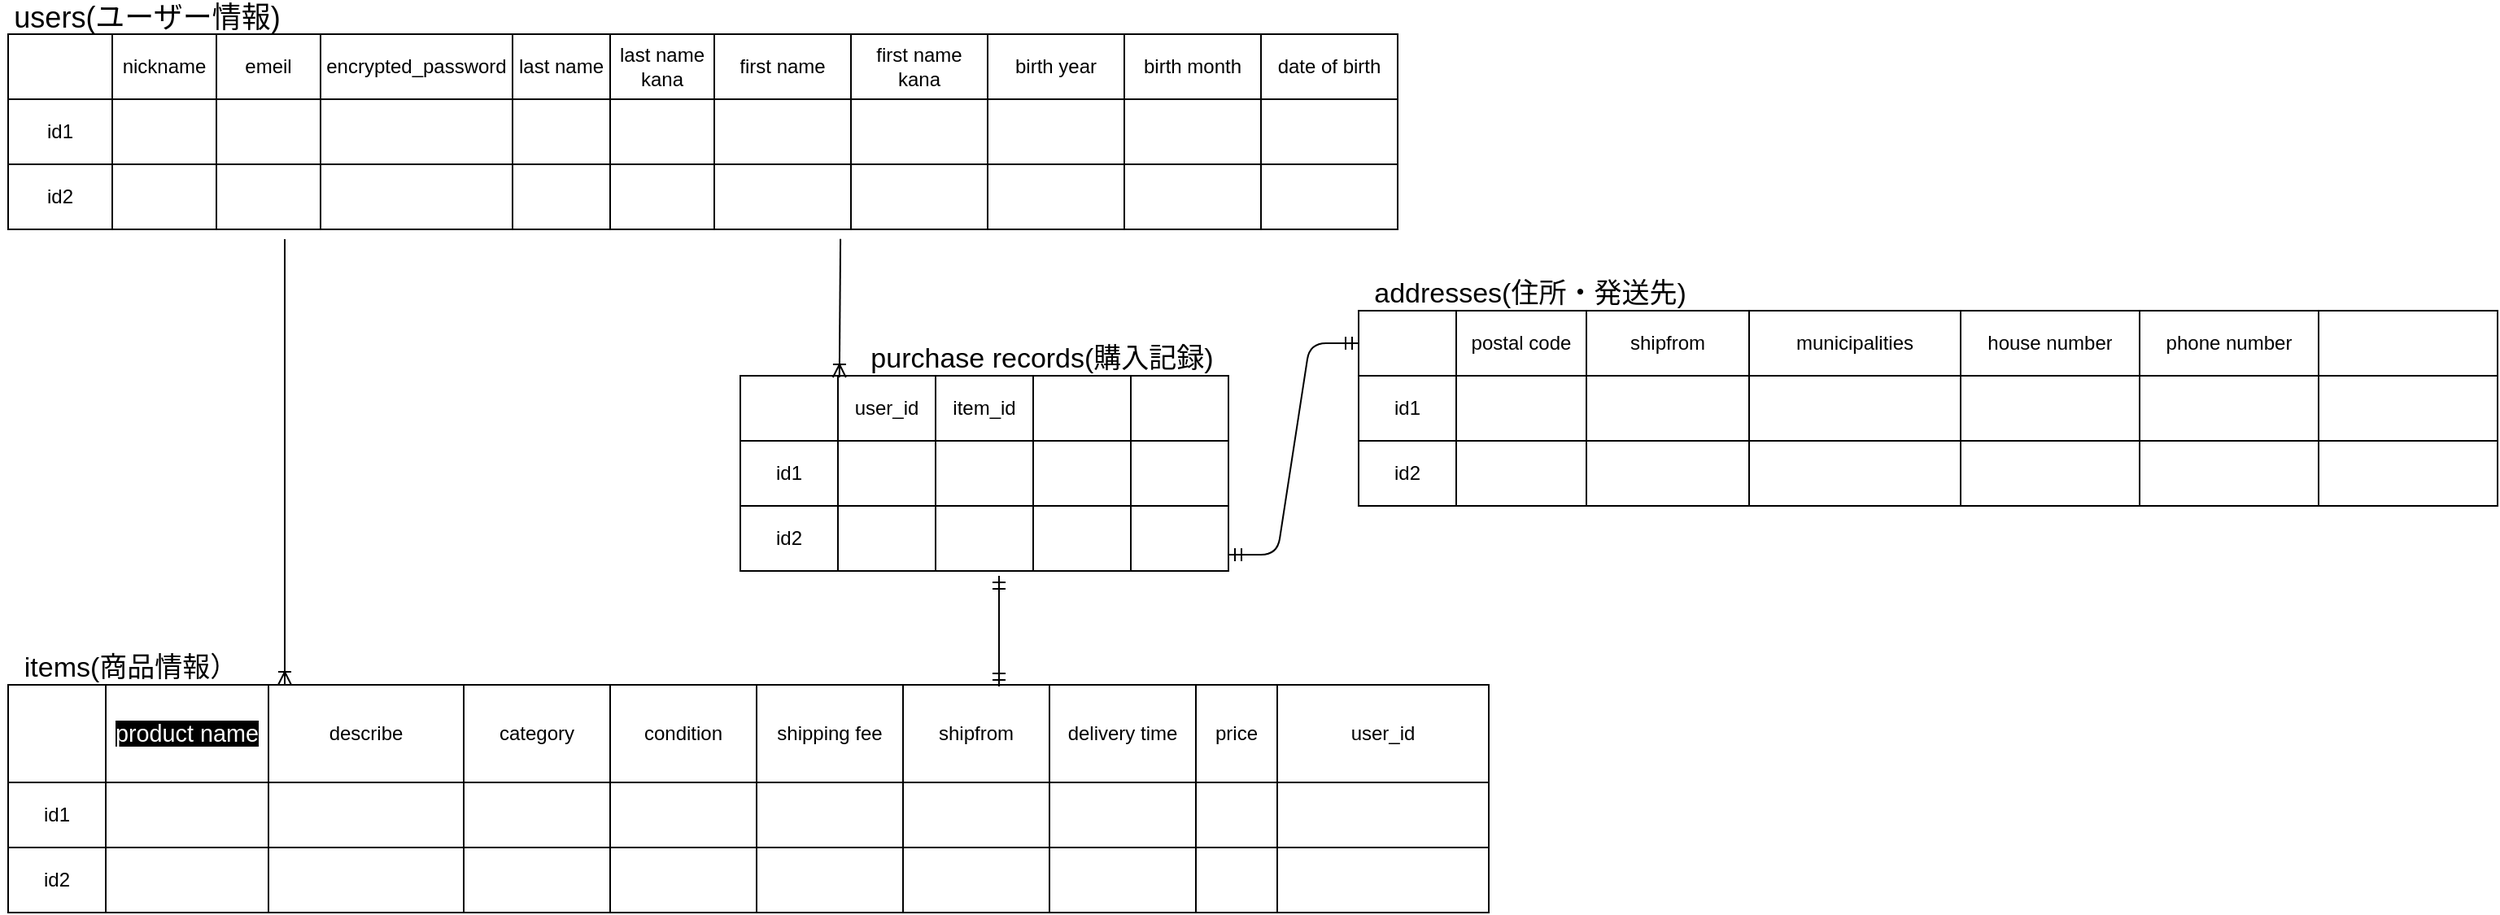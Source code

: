 <mxfile version="13.10.0" type="embed">
    <diagram id="r0Bw_ES75yALTtRb4_Fv" name="furima-29612">
        <mxGraphModel dx="1047" dy="800" grid="1" gridSize="10" guides="1" tooltips="1" connect="1" arrows="0" fold="1" page="1" pageScale="1" pageWidth="850" pageHeight="1100" math="0" shadow="0">
            <root>
                <mxCell id="0tcXMDlB1qitIGhZqbNU-0"/>
                <mxCell id="0tcXMDlB1qitIGhZqbNU-1" parent="0tcXMDlB1qitIGhZqbNU-0"/>
                <mxCell id="68" value="" style="shape=table;html=1;whiteSpace=wrap;startSize=0;container=1;collapsible=0;childLayout=tableLayout;" parent="0tcXMDlB1qitIGhZqbNU-1" vertex="1">
                    <mxGeometry x="100" y="160" width="854" height="120" as="geometry"/>
                </mxCell>
                <mxCell id="83" style="shape=partialRectangle;html=1;whiteSpace=wrap;collapsible=0;dropTarget=0;pointerEvents=0;fillColor=none;top=0;left=0;bottom=0;right=0;points=[[0,0.5],[1,0.5]];portConstraint=eastwest;" parent="68" vertex="1">
                    <mxGeometry width="854" height="40" as="geometry"/>
                </mxCell>
                <mxCell id="84" style="shape=partialRectangle;html=1;whiteSpace=wrap;connectable=0;overflow=hidden;fillColor=none;top=0;left=0;bottom=0;right=0;" parent="83" vertex="1">
                    <mxGeometry width="64" height="40" as="geometry"/>
                </mxCell>
                <mxCell id="85" value="nickname" style="shape=partialRectangle;html=1;whiteSpace=wrap;connectable=0;overflow=hidden;fillColor=none;top=0;left=0;bottom=0;right=0;" parent="83" vertex="1">
                    <mxGeometry x="64" width="64" height="40" as="geometry"/>
                </mxCell>
                <mxCell id="86" value="emeil" style="shape=partialRectangle;html=1;whiteSpace=wrap;connectable=0;overflow=hidden;fillColor=none;top=0;left=0;bottom=0;right=0;" parent="83" vertex="1">
                    <mxGeometry x="128" width="64" height="40" as="geometry"/>
                </mxCell>
                <mxCell id="87" value="encrypted_password" style="shape=partialRectangle;html=1;whiteSpace=wrap;connectable=0;overflow=hidden;fillColor=none;top=0;left=0;bottom=0;right=0;" parent="83" vertex="1">
                    <mxGeometry x="192" width="118" height="40" as="geometry"/>
                </mxCell>
                <mxCell id="88" value="last name" style="shape=partialRectangle;html=1;whiteSpace=wrap;connectable=0;overflow=hidden;fillColor=none;top=0;left=0;bottom=0;right=0;" parent="83" vertex="1">
                    <mxGeometry x="310" width="60" height="40" as="geometry"/>
                </mxCell>
                <mxCell id="152" value="last name kana" style="shape=partialRectangle;html=1;whiteSpace=wrap;connectable=0;overflow=hidden;fillColor=none;top=0;left=0;bottom=0;right=0;" parent="83" vertex="1">
                    <mxGeometry x="370" width="64" height="40" as="geometry"/>
                </mxCell>
                <mxCell id="155" value="first name" style="shape=partialRectangle;html=1;whiteSpace=wrap;connectable=0;overflow=hidden;fillColor=none;top=0;left=0;bottom=0;right=0;" parent="83" vertex="1">
                    <mxGeometry x="434" width="84" height="40" as="geometry"/>
                </mxCell>
                <mxCell id="158" value="first name kana" style="shape=partialRectangle;html=1;whiteSpace=wrap;connectable=0;overflow=hidden;fillColor=none;top=0;left=0;bottom=0;right=0;" parent="83" vertex="1">
                    <mxGeometry x="518" width="84" height="40" as="geometry"/>
                </mxCell>
                <mxCell id="191" value="birth year" style="shape=partialRectangle;html=1;whiteSpace=wrap;connectable=0;overflow=hidden;fillColor=none;top=0;left=0;bottom=0;right=0;" vertex="1" parent="83">
                    <mxGeometry x="602" width="84" height="40" as="geometry"/>
                </mxCell>
                <mxCell id="196" value="birth month" style="shape=partialRectangle;html=1;whiteSpace=wrap;connectable=0;overflow=hidden;fillColor=none;top=0;left=0;bottom=0;right=0;" vertex="1" parent="83">
                    <mxGeometry x="686" width="84" height="40" as="geometry"/>
                </mxCell>
                <mxCell id="202" value="date of birth" style="shape=partialRectangle;html=1;whiteSpace=wrap;connectable=0;overflow=hidden;fillColor=none;top=0;left=0;bottom=0;right=0;" vertex="1" parent="83">
                    <mxGeometry x="770" width="84" height="40" as="geometry"/>
                </mxCell>
                <mxCell id="69" value="" style="shape=partialRectangle;html=1;whiteSpace=wrap;collapsible=0;dropTarget=0;pointerEvents=0;fillColor=none;top=0;left=0;bottom=0;right=0;points=[[0,0.5],[1,0.5]];portConstraint=eastwest;" parent="68" vertex="1">
                    <mxGeometry y="40" width="854" height="40" as="geometry"/>
                </mxCell>
                <mxCell id="81" value="id1" style="shape=partialRectangle;html=1;whiteSpace=wrap;connectable=0;overflow=hidden;fillColor=none;top=0;left=0;bottom=0;right=0;" parent="69" vertex="1">
                    <mxGeometry width="64" height="40" as="geometry"/>
                </mxCell>
                <mxCell id="77" style="shape=partialRectangle;html=1;whiteSpace=wrap;connectable=0;overflow=hidden;fillColor=none;top=0;left=0;bottom=0;right=0;" parent="69" vertex="1">
                    <mxGeometry x="64" width="64" height="40" as="geometry"/>
                </mxCell>
                <mxCell id="70" value="" style="shape=partialRectangle;html=1;whiteSpace=wrap;connectable=0;overflow=hidden;fillColor=none;top=0;left=0;bottom=0;right=0;" parent="69" vertex="1">
                    <mxGeometry x="128" width="64" height="40" as="geometry"/>
                </mxCell>
                <mxCell id="71" value="" style="shape=partialRectangle;html=1;whiteSpace=wrap;connectable=0;overflow=hidden;fillColor=none;top=0;left=0;bottom=0;right=0;" parent="69" vertex="1">
                    <mxGeometry x="192" width="118" height="40" as="geometry"/>
                </mxCell>
                <mxCell id="72" value="" style="shape=partialRectangle;html=1;whiteSpace=wrap;connectable=0;overflow=hidden;fillColor=none;top=0;left=0;bottom=0;right=0;" parent="69" vertex="1">
                    <mxGeometry x="310" width="60" height="40" as="geometry"/>
                </mxCell>
                <mxCell id="153" style="shape=partialRectangle;html=1;whiteSpace=wrap;connectable=0;overflow=hidden;fillColor=none;top=0;left=0;bottom=0;right=0;" parent="69" vertex="1">
                    <mxGeometry x="370" width="64" height="40" as="geometry"/>
                </mxCell>
                <mxCell id="156" style="shape=partialRectangle;html=1;whiteSpace=wrap;connectable=0;overflow=hidden;fillColor=none;top=0;left=0;bottom=0;right=0;" parent="69" vertex="1">
                    <mxGeometry x="434" width="84" height="40" as="geometry"/>
                </mxCell>
                <mxCell id="159" style="shape=partialRectangle;html=1;whiteSpace=wrap;connectable=0;overflow=hidden;fillColor=none;top=0;left=0;bottom=0;right=0;" parent="69" vertex="1">
                    <mxGeometry x="518" width="84" height="40" as="geometry"/>
                </mxCell>
                <mxCell id="192" style="shape=partialRectangle;html=1;whiteSpace=wrap;connectable=0;overflow=hidden;fillColor=none;top=0;left=0;bottom=0;right=0;" vertex="1" parent="69">
                    <mxGeometry x="602" width="84" height="40" as="geometry"/>
                </mxCell>
                <mxCell id="197" style="shape=partialRectangle;html=1;whiteSpace=wrap;connectable=0;overflow=hidden;fillColor=none;top=0;left=0;bottom=0;right=0;" vertex="1" parent="69">
                    <mxGeometry x="686" width="84" height="40" as="geometry"/>
                </mxCell>
                <mxCell id="203" style="shape=partialRectangle;html=1;whiteSpace=wrap;connectable=0;overflow=hidden;fillColor=none;top=0;left=0;bottom=0;right=0;" vertex="1" parent="69">
                    <mxGeometry x="770" width="84" height="40" as="geometry"/>
                </mxCell>
                <mxCell id="73" value="" style="shape=partialRectangle;html=1;whiteSpace=wrap;collapsible=0;dropTarget=0;pointerEvents=0;fillColor=none;top=0;left=0;bottom=0;right=0;points=[[0,0.5],[1,0.5]];portConstraint=eastwest;" parent="68" vertex="1">
                    <mxGeometry y="80" width="854" height="40" as="geometry"/>
                </mxCell>
                <mxCell id="82" value="id2" style="shape=partialRectangle;html=1;whiteSpace=wrap;connectable=0;overflow=hidden;fillColor=none;top=0;left=0;bottom=0;right=0;" parent="73" vertex="1">
                    <mxGeometry width="64" height="40" as="geometry"/>
                </mxCell>
                <mxCell id="78" style="shape=partialRectangle;html=1;whiteSpace=wrap;connectable=0;overflow=hidden;fillColor=none;top=0;left=0;bottom=0;right=0;" parent="73" vertex="1">
                    <mxGeometry x="64" width="64" height="40" as="geometry"/>
                </mxCell>
                <mxCell id="74" value="" style="shape=partialRectangle;html=1;whiteSpace=wrap;connectable=0;overflow=hidden;fillColor=none;top=0;left=0;bottom=0;right=0;" parent="73" vertex="1">
                    <mxGeometry x="128" width="64" height="40" as="geometry"/>
                </mxCell>
                <mxCell id="75" value="" style="shape=partialRectangle;html=1;whiteSpace=wrap;connectable=0;overflow=hidden;fillColor=none;top=0;left=0;bottom=0;right=0;" parent="73" vertex="1">
                    <mxGeometry x="192" width="118" height="40" as="geometry"/>
                </mxCell>
                <mxCell id="76" value="" style="shape=partialRectangle;html=1;whiteSpace=wrap;connectable=0;overflow=hidden;fillColor=none;top=0;left=0;bottom=0;right=0;" parent="73" vertex="1">
                    <mxGeometry x="310" width="60" height="40" as="geometry"/>
                </mxCell>
                <mxCell id="154" style="shape=partialRectangle;html=1;whiteSpace=wrap;connectable=0;overflow=hidden;fillColor=none;top=0;left=0;bottom=0;right=0;" parent="73" vertex="1">
                    <mxGeometry x="370" width="64" height="40" as="geometry"/>
                </mxCell>
                <mxCell id="157" style="shape=partialRectangle;html=1;whiteSpace=wrap;connectable=0;overflow=hidden;fillColor=none;top=0;left=0;bottom=0;right=0;" parent="73" vertex="1">
                    <mxGeometry x="434" width="84" height="40" as="geometry"/>
                </mxCell>
                <mxCell id="160" style="shape=partialRectangle;html=1;whiteSpace=wrap;connectable=0;overflow=hidden;fillColor=none;top=0;left=0;bottom=0;right=0;" parent="73" vertex="1">
                    <mxGeometry x="518" width="84" height="40" as="geometry"/>
                </mxCell>
                <mxCell id="193" style="shape=partialRectangle;html=1;whiteSpace=wrap;connectable=0;overflow=hidden;fillColor=none;top=0;left=0;bottom=0;right=0;" vertex="1" parent="73">
                    <mxGeometry x="602" width="84" height="40" as="geometry"/>
                </mxCell>
                <mxCell id="198" style="shape=partialRectangle;html=1;whiteSpace=wrap;connectable=0;overflow=hidden;fillColor=none;top=0;left=0;bottom=0;right=0;" vertex="1" parent="73">
                    <mxGeometry x="686" width="84" height="40" as="geometry"/>
                </mxCell>
                <mxCell id="204" style="shape=partialRectangle;html=1;whiteSpace=wrap;connectable=0;overflow=hidden;fillColor=none;top=0;left=0;bottom=0;right=0;" vertex="1" parent="73">
                    <mxGeometry x="770" width="84" height="40" as="geometry"/>
                </mxCell>
                <mxCell id="89" value="&lt;font style=&quot;font-size: 18px&quot;&gt;users(ユーザー情報)&lt;/font&gt;" style="text;html=1;align=center;verticalAlign=middle;resizable=0;points=[];autosize=1;" parent="0tcXMDlB1qitIGhZqbNU-1" vertex="1">
                    <mxGeometry x="95" y="140" width="180" height="20" as="geometry"/>
                </mxCell>
                <mxCell id="90" value="" style="shape=table;html=1;whiteSpace=wrap;startSize=0;container=1;collapsible=0;childLayout=tableLayout;" parent="0tcXMDlB1qitIGhZqbNU-1" vertex="1">
                    <mxGeometry x="100" y="560" width="910" height="140.0" as="geometry"/>
                </mxCell>
                <mxCell id="91" style="shape=partialRectangle;html=1;whiteSpace=wrap;collapsible=0;dropTarget=0;pointerEvents=0;fillColor=none;top=0;left=0;bottom=0;right=0;points=[[0,0.5],[1,0.5]];portConstraint=eastwest;" parent="90" vertex="1">
                    <mxGeometry width="910" height="60" as="geometry"/>
                </mxCell>
                <mxCell id="92" style="shape=partialRectangle;html=1;whiteSpace=wrap;connectable=0;overflow=hidden;fillColor=none;top=0;left=0;bottom=0;right=0;" parent="91" vertex="1">
                    <mxGeometry width="60" height="60" as="geometry"/>
                </mxCell>
                <mxCell id="93" value="&lt;span style=&quot;font-size: 14.4px&quot;&gt;&lt;font color=&quot;#ffffff&quot; style=&quot;background-color: rgb(0 , 0 , 0)&quot;&gt;product name&lt;/font&gt;&lt;br&gt;&lt;/span&gt;" style="shape=partialRectangle;html=1;whiteSpace=wrap;connectable=0;overflow=hidden;fillColor=none;top=0;left=0;bottom=0;right=0;" parent="91" vertex="1">
                    <mxGeometry x="60" width="100" height="60" as="geometry"/>
                </mxCell>
                <mxCell id="95" value="describe" style="shape=partialRectangle;html=1;whiteSpace=wrap;connectable=0;overflow=hidden;fillColor=none;top=0;left=0;bottom=0;right=0;" parent="91" vertex="1">
                    <mxGeometry x="160" width="120" height="60" as="geometry"/>
                </mxCell>
                <mxCell id="96" value="category" style="shape=partialRectangle;html=1;whiteSpace=wrap;connectable=0;overflow=hidden;fillColor=none;top=0;left=0;bottom=0;right=0;" parent="91" vertex="1">
                    <mxGeometry x="280" width="90" height="60" as="geometry"/>
                </mxCell>
                <mxCell id="161" value="condition" style="shape=partialRectangle;html=1;whiteSpace=wrap;connectable=0;overflow=hidden;fillColor=none;top=0;left=0;bottom=0;right=0;" parent="91" vertex="1">
                    <mxGeometry x="370" width="90" height="60" as="geometry"/>
                </mxCell>
                <mxCell id="164" value="shipping fee" style="shape=partialRectangle;html=1;whiteSpace=wrap;connectable=0;overflow=hidden;fillColor=none;top=0;left=0;bottom=0;right=0;" parent="91" vertex="1">
                    <mxGeometry x="460" width="90" height="60" as="geometry"/>
                </mxCell>
                <mxCell id="167" value="shipfrom" style="shape=partialRectangle;html=1;whiteSpace=wrap;connectable=0;overflow=hidden;fillColor=none;top=0;left=0;bottom=0;right=0;" parent="91" vertex="1">
                    <mxGeometry x="550" width="90" height="60" as="geometry"/>
                </mxCell>
                <mxCell id="170" value="delivery time" style="shape=partialRectangle;html=1;whiteSpace=wrap;connectable=0;overflow=hidden;fillColor=none;top=0;left=0;bottom=0;right=0;" parent="91" vertex="1">
                    <mxGeometry x="640" width="90" height="60" as="geometry"/>
                </mxCell>
                <mxCell id="173" value="price" style="shape=partialRectangle;html=1;whiteSpace=wrap;connectable=0;overflow=hidden;fillColor=none;top=0;left=0;bottom=0;right=0;" parent="91" vertex="1">
                    <mxGeometry x="730" width="50" height="60" as="geometry"/>
                </mxCell>
                <mxCell id="182" value="user_id" style="shape=partialRectangle;html=1;whiteSpace=wrap;connectable=0;overflow=hidden;fillColor=none;top=0;left=0;bottom=0;right=0;" parent="91" vertex="1">
                    <mxGeometry x="780" width="130" height="60" as="geometry"/>
                </mxCell>
                <mxCell id="97" value="" style="shape=partialRectangle;html=1;whiteSpace=wrap;collapsible=0;dropTarget=0;pointerEvents=0;fillColor=none;top=0;left=0;bottom=0;right=0;points=[[0,0.5],[1,0.5]];portConstraint=eastwest;" parent="90" vertex="1">
                    <mxGeometry y="60" width="910" height="40" as="geometry"/>
                </mxCell>
                <mxCell id="98" value="id1" style="shape=partialRectangle;html=1;whiteSpace=wrap;connectable=0;overflow=hidden;fillColor=none;top=0;left=0;bottom=0;right=0;" parent="97" vertex="1">
                    <mxGeometry width="60" height="40" as="geometry"/>
                </mxCell>
                <mxCell id="99" value="" style="shape=partialRectangle;html=1;whiteSpace=wrap;connectable=0;overflow=hidden;fillColor=none;top=0;left=0;bottom=0;right=0;" parent="97" vertex="1">
                    <mxGeometry x="60" width="100" height="40" as="geometry"/>
                </mxCell>
                <mxCell id="101" value="" style="shape=partialRectangle;html=1;whiteSpace=wrap;connectable=0;overflow=hidden;fillColor=none;top=0;left=0;bottom=0;right=0;" parent="97" vertex="1">
                    <mxGeometry x="160" width="120" height="40" as="geometry"/>
                </mxCell>
                <mxCell id="102" value="" style="shape=partialRectangle;html=1;whiteSpace=wrap;connectable=0;overflow=hidden;fillColor=none;top=0;left=0;bottom=0;right=0;" parent="97" vertex="1">
                    <mxGeometry x="280" width="90" height="40" as="geometry"/>
                </mxCell>
                <mxCell id="162" style="shape=partialRectangle;html=1;whiteSpace=wrap;connectable=0;overflow=hidden;fillColor=none;top=0;left=0;bottom=0;right=0;" parent="97" vertex="1">
                    <mxGeometry x="370" width="90" height="40" as="geometry"/>
                </mxCell>
                <mxCell id="165" style="shape=partialRectangle;html=1;whiteSpace=wrap;connectable=0;overflow=hidden;fillColor=none;top=0;left=0;bottom=0;right=0;" parent="97" vertex="1">
                    <mxGeometry x="460" width="90" height="40" as="geometry"/>
                </mxCell>
                <mxCell id="168" style="shape=partialRectangle;html=1;whiteSpace=wrap;connectable=0;overflow=hidden;fillColor=none;top=0;left=0;bottom=0;right=0;" parent="97" vertex="1">
                    <mxGeometry x="550" width="90" height="40" as="geometry"/>
                </mxCell>
                <mxCell id="171" style="shape=partialRectangle;html=1;whiteSpace=wrap;connectable=0;overflow=hidden;fillColor=none;top=0;left=0;bottom=0;right=0;" parent="97" vertex="1">
                    <mxGeometry x="640" width="90" height="40" as="geometry"/>
                </mxCell>
                <mxCell id="174" style="shape=partialRectangle;html=1;whiteSpace=wrap;connectable=0;overflow=hidden;fillColor=none;top=0;left=0;bottom=0;right=0;" parent="97" vertex="1">
                    <mxGeometry x="730" width="50" height="40" as="geometry"/>
                </mxCell>
                <mxCell id="183" style="shape=partialRectangle;html=1;whiteSpace=wrap;connectable=0;overflow=hidden;fillColor=none;top=0;left=0;bottom=0;right=0;" parent="97" vertex="1">
                    <mxGeometry x="780" width="130" height="40" as="geometry"/>
                </mxCell>
                <mxCell id="103" value="" style="shape=partialRectangle;html=1;whiteSpace=wrap;collapsible=0;dropTarget=0;pointerEvents=0;fillColor=none;top=0;left=0;bottom=0;right=0;points=[[0,0.5],[1,0.5]];portConstraint=eastwest;" parent="90" vertex="1">
                    <mxGeometry y="100" width="910" height="40" as="geometry"/>
                </mxCell>
                <mxCell id="104" value="id2" style="shape=partialRectangle;html=1;whiteSpace=wrap;connectable=0;overflow=hidden;fillColor=none;top=0;left=0;bottom=0;right=0;" parent="103" vertex="1">
                    <mxGeometry width="60" height="40" as="geometry"/>
                </mxCell>
                <mxCell id="105" style="shape=partialRectangle;html=1;whiteSpace=wrap;connectable=0;overflow=hidden;fillColor=none;top=0;left=0;bottom=0;right=0;" parent="103" vertex="1">
                    <mxGeometry x="60" width="100" height="40" as="geometry"/>
                </mxCell>
                <mxCell id="107" value="" style="shape=partialRectangle;html=1;whiteSpace=wrap;connectable=0;overflow=hidden;fillColor=none;top=0;left=0;bottom=0;right=0;" parent="103" vertex="1">
                    <mxGeometry x="160" width="120" height="40" as="geometry"/>
                </mxCell>
                <mxCell id="108" value="" style="shape=partialRectangle;html=1;whiteSpace=wrap;connectable=0;overflow=hidden;fillColor=none;top=0;left=0;bottom=0;right=0;" parent="103" vertex="1">
                    <mxGeometry x="280" width="90" height="40" as="geometry"/>
                </mxCell>
                <mxCell id="163" style="shape=partialRectangle;html=1;whiteSpace=wrap;connectable=0;overflow=hidden;fillColor=none;top=0;left=0;bottom=0;right=0;" parent="103" vertex="1">
                    <mxGeometry x="370" width="90" height="40" as="geometry"/>
                </mxCell>
                <mxCell id="166" style="shape=partialRectangle;html=1;whiteSpace=wrap;connectable=0;overflow=hidden;fillColor=none;top=0;left=0;bottom=0;right=0;" parent="103" vertex="1">
                    <mxGeometry x="460" width="90" height="40" as="geometry"/>
                </mxCell>
                <mxCell id="169" style="shape=partialRectangle;html=1;whiteSpace=wrap;connectable=0;overflow=hidden;fillColor=none;top=0;left=0;bottom=0;right=0;" parent="103" vertex="1">
                    <mxGeometry x="550" width="90" height="40" as="geometry"/>
                </mxCell>
                <mxCell id="172" style="shape=partialRectangle;html=1;whiteSpace=wrap;connectable=0;overflow=hidden;fillColor=none;top=0;left=0;bottom=0;right=0;" parent="103" vertex="1">
                    <mxGeometry x="640" width="90" height="40" as="geometry"/>
                </mxCell>
                <mxCell id="175" style="shape=partialRectangle;html=1;whiteSpace=wrap;connectable=0;overflow=hidden;fillColor=none;top=0;left=0;bottom=0;right=0;" parent="103" vertex="1">
                    <mxGeometry x="730" width="50" height="40" as="geometry"/>
                </mxCell>
                <mxCell id="184" style="shape=partialRectangle;html=1;whiteSpace=wrap;connectable=0;overflow=hidden;fillColor=none;top=0;left=0;bottom=0;right=0;" parent="103" vertex="1">
                    <mxGeometry x="780" width="130" height="40" as="geometry"/>
                </mxCell>
                <mxCell id="109" value="" style="shape=table;html=1;whiteSpace=wrap;startSize=0;container=1;collapsible=0;childLayout=tableLayout;" parent="0tcXMDlB1qitIGhZqbNU-1" vertex="1">
                    <mxGeometry x="930" y="330" width="700" height="120" as="geometry"/>
                </mxCell>
                <mxCell id="110" style="shape=partialRectangle;html=1;whiteSpace=wrap;collapsible=0;dropTarget=0;pointerEvents=0;fillColor=none;top=0;left=0;bottom=0;right=0;points=[[0,0.5],[1,0.5]];portConstraint=eastwest;" parent="109" vertex="1">
                    <mxGeometry width="700" height="40" as="geometry"/>
                </mxCell>
                <mxCell id="111" style="shape=partialRectangle;html=1;whiteSpace=wrap;connectable=0;overflow=hidden;fillColor=none;top=0;left=0;bottom=0;right=0;" parent="110" vertex="1">
                    <mxGeometry width="60" height="40" as="geometry"/>
                </mxCell>
                <mxCell id="112" value="postal code" style="shape=partialRectangle;html=1;whiteSpace=wrap;connectable=0;overflow=hidden;fillColor=none;top=0;left=0;bottom=0;right=0;" parent="110" vertex="1">
                    <mxGeometry x="60" width="80" height="40" as="geometry"/>
                </mxCell>
                <mxCell id="113" value="shipfrom" style="shape=partialRectangle;html=1;whiteSpace=wrap;connectable=0;overflow=hidden;fillColor=none;top=0;left=0;bottom=0;right=0;" parent="110" vertex="1">
                    <mxGeometry x="140" width="100" height="40" as="geometry"/>
                </mxCell>
                <mxCell id="114" value="municipalities" style="shape=partialRectangle;html=1;whiteSpace=wrap;connectable=0;overflow=hidden;fillColor=none;top=0;left=0;bottom=0;right=0;" parent="110" vertex="1">
                    <mxGeometry x="240" width="130" height="40" as="geometry"/>
                </mxCell>
                <mxCell id="115" value="house number" style="shape=partialRectangle;html=1;whiteSpace=wrap;connectable=0;overflow=hidden;fillColor=none;top=0;left=0;bottom=0;right=0;" parent="110" vertex="1">
                    <mxGeometry x="370" width="110" height="40" as="geometry"/>
                </mxCell>
                <mxCell id="176" value="phone number" style="shape=partialRectangle;html=1;whiteSpace=wrap;connectable=0;overflow=hidden;fillColor=none;top=0;left=0;bottom=0;right=0;" parent="110" vertex="1">
                    <mxGeometry x="480" width="110" height="40" as="geometry"/>
                </mxCell>
                <mxCell id="179" style="shape=partialRectangle;html=1;whiteSpace=wrap;connectable=0;overflow=hidden;fillColor=none;top=0;left=0;bottom=0;right=0;" parent="110" vertex="1">
                    <mxGeometry x="590" width="110" height="40" as="geometry"/>
                </mxCell>
                <mxCell id="116" value="" style="shape=partialRectangle;html=1;whiteSpace=wrap;collapsible=0;dropTarget=0;pointerEvents=0;fillColor=none;top=0;left=0;bottom=0;right=0;points=[[0,0.5],[1,0.5]];portConstraint=eastwest;" parent="109" vertex="1">
                    <mxGeometry y="40" width="700" height="40" as="geometry"/>
                </mxCell>
                <mxCell id="117" value="id1" style="shape=partialRectangle;html=1;whiteSpace=wrap;connectable=0;overflow=hidden;fillColor=none;top=0;left=0;bottom=0;right=0;" parent="116" vertex="1">
                    <mxGeometry width="60" height="40" as="geometry"/>
                </mxCell>
                <mxCell id="118" style="shape=partialRectangle;html=1;whiteSpace=wrap;connectable=0;overflow=hidden;fillColor=none;top=0;left=0;bottom=0;right=0;" parent="116" vertex="1">
                    <mxGeometry x="60" width="80" height="40" as="geometry"/>
                </mxCell>
                <mxCell id="119" value="" style="shape=partialRectangle;html=1;whiteSpace=wrap;connectable=0;overflow=hidden;fillColor=none;top=0;left=0;bottom=0;right=0;" parent="116" vertex="1">
                    <mxGeometry x="140" width="100" height="40" as="geometry"/>
                </mxCell>
                <mxCell id="120" value="" style="shape=partialRectangle;html=1;whiteSpace=wrap;connectable=0;overflow=hidden;fillColor=none;top=0;left=0;bottom=0;right=0;" parent="116" vertex="1">
                    <mxGeometry x="240" width="130" height="40" as="geometry"/>
                </mxCell>
                <mxCell id="121" value="" style="shape=partialRectangle;html=1;whiteSpace=wrap;connectable=0;overflow=hidden;fillColor=none;top=0;left=0;bottom=0;right=0;" parent="116" vertex="1">
                    <mxGeometry x="370" width="110" height="40" as="geometry"/>
                </mxCell>
                <mxCell id="177" style="shape=partialRectangle;html=1;whiteSpace=wrap;connectable=0;overflow=hidden;fillColor=none;top=0;left=0;bottom=0;right=0;" parent="116" vertex="1">
                    <mxGeometry x="480" width="110" height="40" as="geometry"/>
                </mxCell>
                <mxCell id="180" style="shape=partialRectangle;html=1;whiteSpace=wrap;connectable=0;overflow=hidden;fillColor=none;top=0;left=0;bottom=0;right=0;" parent="116" vertex="1">
                    <mxGeometry x="590" width="110" height="40" as="geometry"/>
                </mxCell>
                <mxCell id="122" value="" style="shape=partialRectangle;html=1;whiteSpace=wrap;collapsible=0;dropTarget=0;pointerEvents=0;fillColor=none;top=0;left=0;bottom=0;right=0;points=[[0,0.5],[1,0.5]];portConstraint=eastwest;" parent="109" vertex="1">
                    <mxGeometry y="80" width="700" height="40" as="geometry"/>
                </mxCell>
                <mxCell id="123" value="id2" style="shape=partialRectangle;html=1;whiteSpace=wrap;connectable=0;overflow=hidden;fillColor=none;top=0;left=0;bottom=0;right=0;" parent="122" vertex="1">
                    <mxGeometry width="60" height="40" as="geometry"/>
                </mxCell>
                <mxCell id="124" style="shape=partialRectangle;html=1;whiteSpace=wrap;connectable=0;overflow=hidden;fillColor=none;top=0;left=0;bottom=0;right=0;" parent="122" vertex="1">
                    <mxGeometry x="60" width="80" height="40" as="geometry"/>
                </mxCell>
                <mxCell id="125" value="" style="shape=partialRectangle;html=1;whiteSpace=wrap;connectable=0;overflow=hidden;fillColor=none;top=0;left=0;bottom=0;right=0;" parent="122" vertex="1">
                    <mxGeometry x="140" width="100" height="40" as="geometry"/>
                </mxCell>
                <mxCell id="126" value="" style="shape=partialRectangle;html=1;whiteSpace=wrap;connectable=0;overflow=hidden;fillColor=none;top=0;left=0;bottom=0;right=0;" parent="122" vertex="1">
                    <mxGeometry x="240" width="130" height="40" as="geometry"/>
                </mxCell>
                <mxCell id="127" value="" style="shape=partialRectangle;html=1;whiteSpace=wrap;connectable=0;overflow=hidden;fillColor=none;top=0;left=0;bottom=0;right=0;" parent="122" vertex="1">
                    <mxGeometry x="370" width="110" height="40" as="geometry"/>
                </mxCell>
                <mxCell id="178" style="shape=partialRectangle;html=1;whiteSpace=wrap;connectable=0;overflow=hidden;fillColor=none;top=0;left=0;bottom=0;right=0;" parent="122" vertex="1">
                    <mxGeometry x="480" width="110" height="40" as="geometry"/>
                </mxCell>
                <mxCell id="181" style="shape=partialRectangle;html=1;whiteSpace=wrap;connectable=0;overflow=hidden;fillColor=none;top=0;left=0;bottom=0;right=0;" parent="122" vertex="1">
                    <mxGeometry x="590" width="110" height="40" as="geometry"/>
                </mxCell>
                <mxCell id="128" value="" style="shape=table;html=1;whiteSpace=wrap;startSize=0;container=1;collapsible=0;childLayout=tableLayout;" parent="0tcXMDlB1qitIGhZqbNU-1" vertex="1">
                    <mxGeometry x="550" y="370" width="300" height="120" as="geometry"/>
                </mxCell>
                <mxCell id="129" style="shape=partialRectangle;html=1;whiteSpace=wrap;collapsible=0;dropTarget=0;pointerEvents=0;fillColor=none;top=0;left=0;bottom=0;right=0;points=[[0,0.5],[1,0.5]];portConstraint=eastwest;" parent="128" vertex="1">
                    <mxGeometry width="300" height="40" as="geometry"/>
                </mxCell>
                <mxCell id="130" style="shape=partialRectangle;html=1;whiteSpace=wrap;connectable=0;overflow=hidden;fillColor=none;top=0;left=0;bottom=0;right=0;" parent="129" vertex="1">
                    <mxGeometry width="60" height="40" as="geometry"/>
                </mxCell>
                <mxCell id="131" value="user_id" style="shape=partialRectangle;html=1;whiteSpace=wrap;connectable=0;overflow=hidden;fillColor=none;top=0;left=0;bottom=0;right=0;" parent="129" vertex="1">
                    <mxGeometry x="60" width="60" height="40" as="geometry"/>
                </mxCell>
                <mxCell id="132" value="item_id" style="shape=partialRectangle;html=1;whiteSpace=wrap;connectable=0;overflow=hidden;fillColor=none;top=0;left=0;bottom=0;right=0;" parent="129" vertex="1">
                    <mxGeometry x="120" width="60" height="40" as="geometry"/>
                </mxCell>
                <mxCell id="133" style="shape=partialRectangle;html=1;whiteSpace=wrap;connectable=0;overflow=hidden;fillColor=none;top=0;left=0;bottom=0;right=0;" parent="129" vertex="1">
                    <mxGeometry x="180" width="60" height="40" as="geometry"/>
                </mxCell>
                <mxCell id="134" style="shape=partialRectangle;html=1;whiteSpace=wrap;connectable=0;overflow=hidden;fillColor=none;top=0;left=0;bottom=0;right=0;" parent="129" vertex="1">
                    <mxGeometry x="240" width="60" height="40" as="geometry"/>
                </mxCell>
                <mxCell id="135" value="" style="shape=partialRectangle;html=1;whiteSpace=wrap;collapsible=0;dropTarget=0;pointerEvents=0;fillColor=none;top=0;left=0;bottom=0;right=0;points=[[0,0.5],[1,0.5]];portConstraint=eastwest;" parent="128" vertex="1">
                    <mxGeometry y="40" width="300" height="40" as="geometry"/>
                </mxCell>
                <mxCell id="136" value="id1" style="shape=partialRectangle;html=1;whiteSpace=wrap;connectable=0;overflow=hidden;fillColor=none;top=0;left=0;bottom=0;right=0;" parent="135" vertex="1">
                    <mxGeometry width="60" height="40" as="geometry"/>
                </mxCell>
                <mxCell id="137" style="shape=partialRectangle;html=1;whiteSpace=wrap;connectable=0;overflow=hidden;fillColor=none;top=0;left=0;bottom=0;right=0;" parent="135" vertex="1">
                    <mxGeometry x="60" width="60" height="40" as="geometry"/>
                </mxCell>
                <mxCell id="138" value="" style="shape=partialRectangle;html=1;whiteSpace=wrap;connectable=0;overflow=hidden;fillColor=none;top=0;left=0;bottom=0;right=0;" parent="135" vertex="1">
                    <mxGeometry x="120" width="60" height="40" as="geometry"/>
                </mxCell>
                <mxCell id="139" value="" style="shape=partialRectangle;html=1;whiteSpace=wrap;connectable=0;overflow=hidden;fillColor=none;top=0;left=0;bottom=0;right=0;" parent="135" vertex="1">
                    <mxGeometry x="180" width="60" height="40" as="geometry"/>
                </mxCell>
                <mxCell id="140" value="" style="shape=partialRectangle;html=1;whiteSpace=wrap;connectable=0;overflow=hidden;fillColor=none;top=0;left=0;bottom=0;right=0;" parent="135" vertex="1">
                    <mxGeometry x="240" width="60" height="40" as="geometry"/>
                </mxCell>
                <mxCell id="141" value="" style="shape=partialRectangle;html=1;whiteSpace=wrap;collapsible=0;dropTarget=0;pointerEvents=0;fillColor=none;top=0;left=0;bottom=0;right=0;points=[[0,0.5],[1,0.5]];portConstraint=eastwest;" parent="128" vertex="1">
                    <mxGeometry y="80" width="300" height="40" as="geometry"/>
                </mxCell>
                <mxCell id="142" value="id2" style="shape=partialRectangle;html=1;whiteSpace=wrap;connectable=0;overflow=hidden;fillColor=none;top=0;left=0;bottom=0;right=0;" parent="141" vertex="1">
                    <mxGeometry width="60" height="40" as="geometry"/>
                </mxCell>
                <mxCell id="143" style="shape=partialRectangle;html=1;whiteSpace=wrap;connectable=0;overflow=hidden;fillColor=none;top=0;left=0;bottom=0;right=0;" parent="141" vertex="1">
                    <mxGeometry x="60" width="60" height="40" as="geometry"/>
                </mxCell>
                <mxCell id="144" value="" style="shape=partialRectangle;html=1;whiteSpace=wrap;connectable=0;overflow=hidden;fillColor=none;top=0;left=0;bottom=0;right=0;" parent="141" vertex="1">
                    <mxGeometry x="120" width="60" height="40" as="geometry"/>
                </mxCell>
                <mxCell id="145" value="" style="shape=partialRectangle;html=1;whiteSpace=wrap;connectable=0;overflow=hidden;fillColor=none;top=0;left=0;bottom=0;right=0;" parent="141" vertex="1">
                    <mxGeometry x="180" width="60" height="40" as="geometry"/>
                </mxCell>
                <mxCell id="146" value="" style="shape=partialRectangle;html=1;whiteSpace=wrap;connectable=0;overflow=hidden;fillColor=none;top=0;left=0;bottom=0;right=0;" parent="141" vertex="1">
                    <mxGeometry x="240" width="60" height="40" as="geometry"/>
                </mxCell>
                <mxCell id="147" value="&lt;font style=&quot;font-size: 17px&quot;&gt;items(商品情報）&lt;/font&gt;" style="text;html=1;align=center;verticalAlign=middle;resizable=0;points=[];autosize=1;" parent="0tcXMDlB1qitIGhZqbNU-1" vertex="1">
                    <mxGeometry x="100" y="540" width="150" height="20" as="geometry"/>
                </mxCell>
                <mxCell id="150" value="&lt;font style=&quot;font-size: 17px&quot;&gt;purchase records(購入記録)&lt;/font&gt;" style="text;html=1;align=center;verticalAlign=middle;resizable=0;points=[];autosize=1;" parent="0tcXMDlB1qitIGhZqbNU-1" vertex="1">
                    <mxGeometry x="620" y="350" width="230" height="20" as="geometry"/>
                </mxCell>
                <mxCell id="151" value="&lt;font style=&quot;font-size: 17px&quot;&gt;addresses(住所・発送先)&lt;/font&gt;" style="text;html=1;align=center;verticalAlign=middle;resizable=0;points=[];autosize=1;" parent="0tcXMDlB1qitIGhZqbNU-1" vertex="1">
                    <mxGeometry x="930" y="310" width="210" height="20" as="geometry"/>
                </mxCell>
                <mxCell id="186" value="" style="fontSize=12;html=1;endArrow=ERoneToMany;strokeWidth=1;" parent="0tcXMDlB1qitIGhZqbNU-1" edge="1">
                    <mxGeometry width="100" height="100" relative="1" as="geometry">
                        <mxPoint x="270" y="286" as="sourcePoint"/>
                        <mxPoint x="270" y="560" as="targetPoint"/>
                    </mxGeometry>
                </mxCell>
                <mxCell id="188" value="" style="fontSize=12;html=1;endArrow=ERmandOne;startArrow=ERmandOne;strokeWidth=1;entryX=0.53;entryY=1.075;entryDx=0;entryDy=0;entryPerimeter=0;" parent="0tcXMDlB1qitIGhZqbNU-1" target="141" edge="1">
                    <mxGeometry width="100" height="100" relative="1" as="geometry">
                        <mxPoint x="709" y="561" as="sourcePoint"/>
                        <mxPoint x="710" y="500" as="targetPoint"/>
                    </mxGeometry>
                </mxCell>
                <mxCell id="189" value="" style="fontSize=12;html=1;endArrow=ERoneToMany;strokeWidth=1;entryX=0.203;entryY=0.025;entryDx=0;entryDy=0;entryPerimeter=0;exitX=0.599;exitY=1.147;exitDx=0;exitDy=0;exitPerimeter=0;" parent="0tcXMDlB1qitIGhZqbNU-1" source="73" target="129" edge="1">
                    <mxGeometry width="100" height="100" relative="1" as="geometry">
                        <mxPoint x="611" y="290" as="sourcePoint"/>
                        <mxPoint x="611" y="365" as="targetPoint"/>
                    </mxGeometry>
                </mxCell>
                <mxCell id="195" value="" style="edgeStyle=entityRelationEdgeStyle;fontSize=12;html=1;endArrow=ERmandOne;startArrow=ERmandOne;entryX=0;entryY=0.5;entryDx=0;entryDy=0;" edge="1" parent="0tcXMDlB1qitIGhZqbNU-1" target="110">
                    <mxGeometry width="100" height="100" relative="1" as="geometry">
                        <mxPoint x="850" y="480" as="sourcePoint"/>
                        <mxPoint x="920" y="190" as="targetPoint"/>
                    </mxGeometry>
                </mxCell>
            </root>
        </mxGraphModel>
    </diagram>
</mxfile>